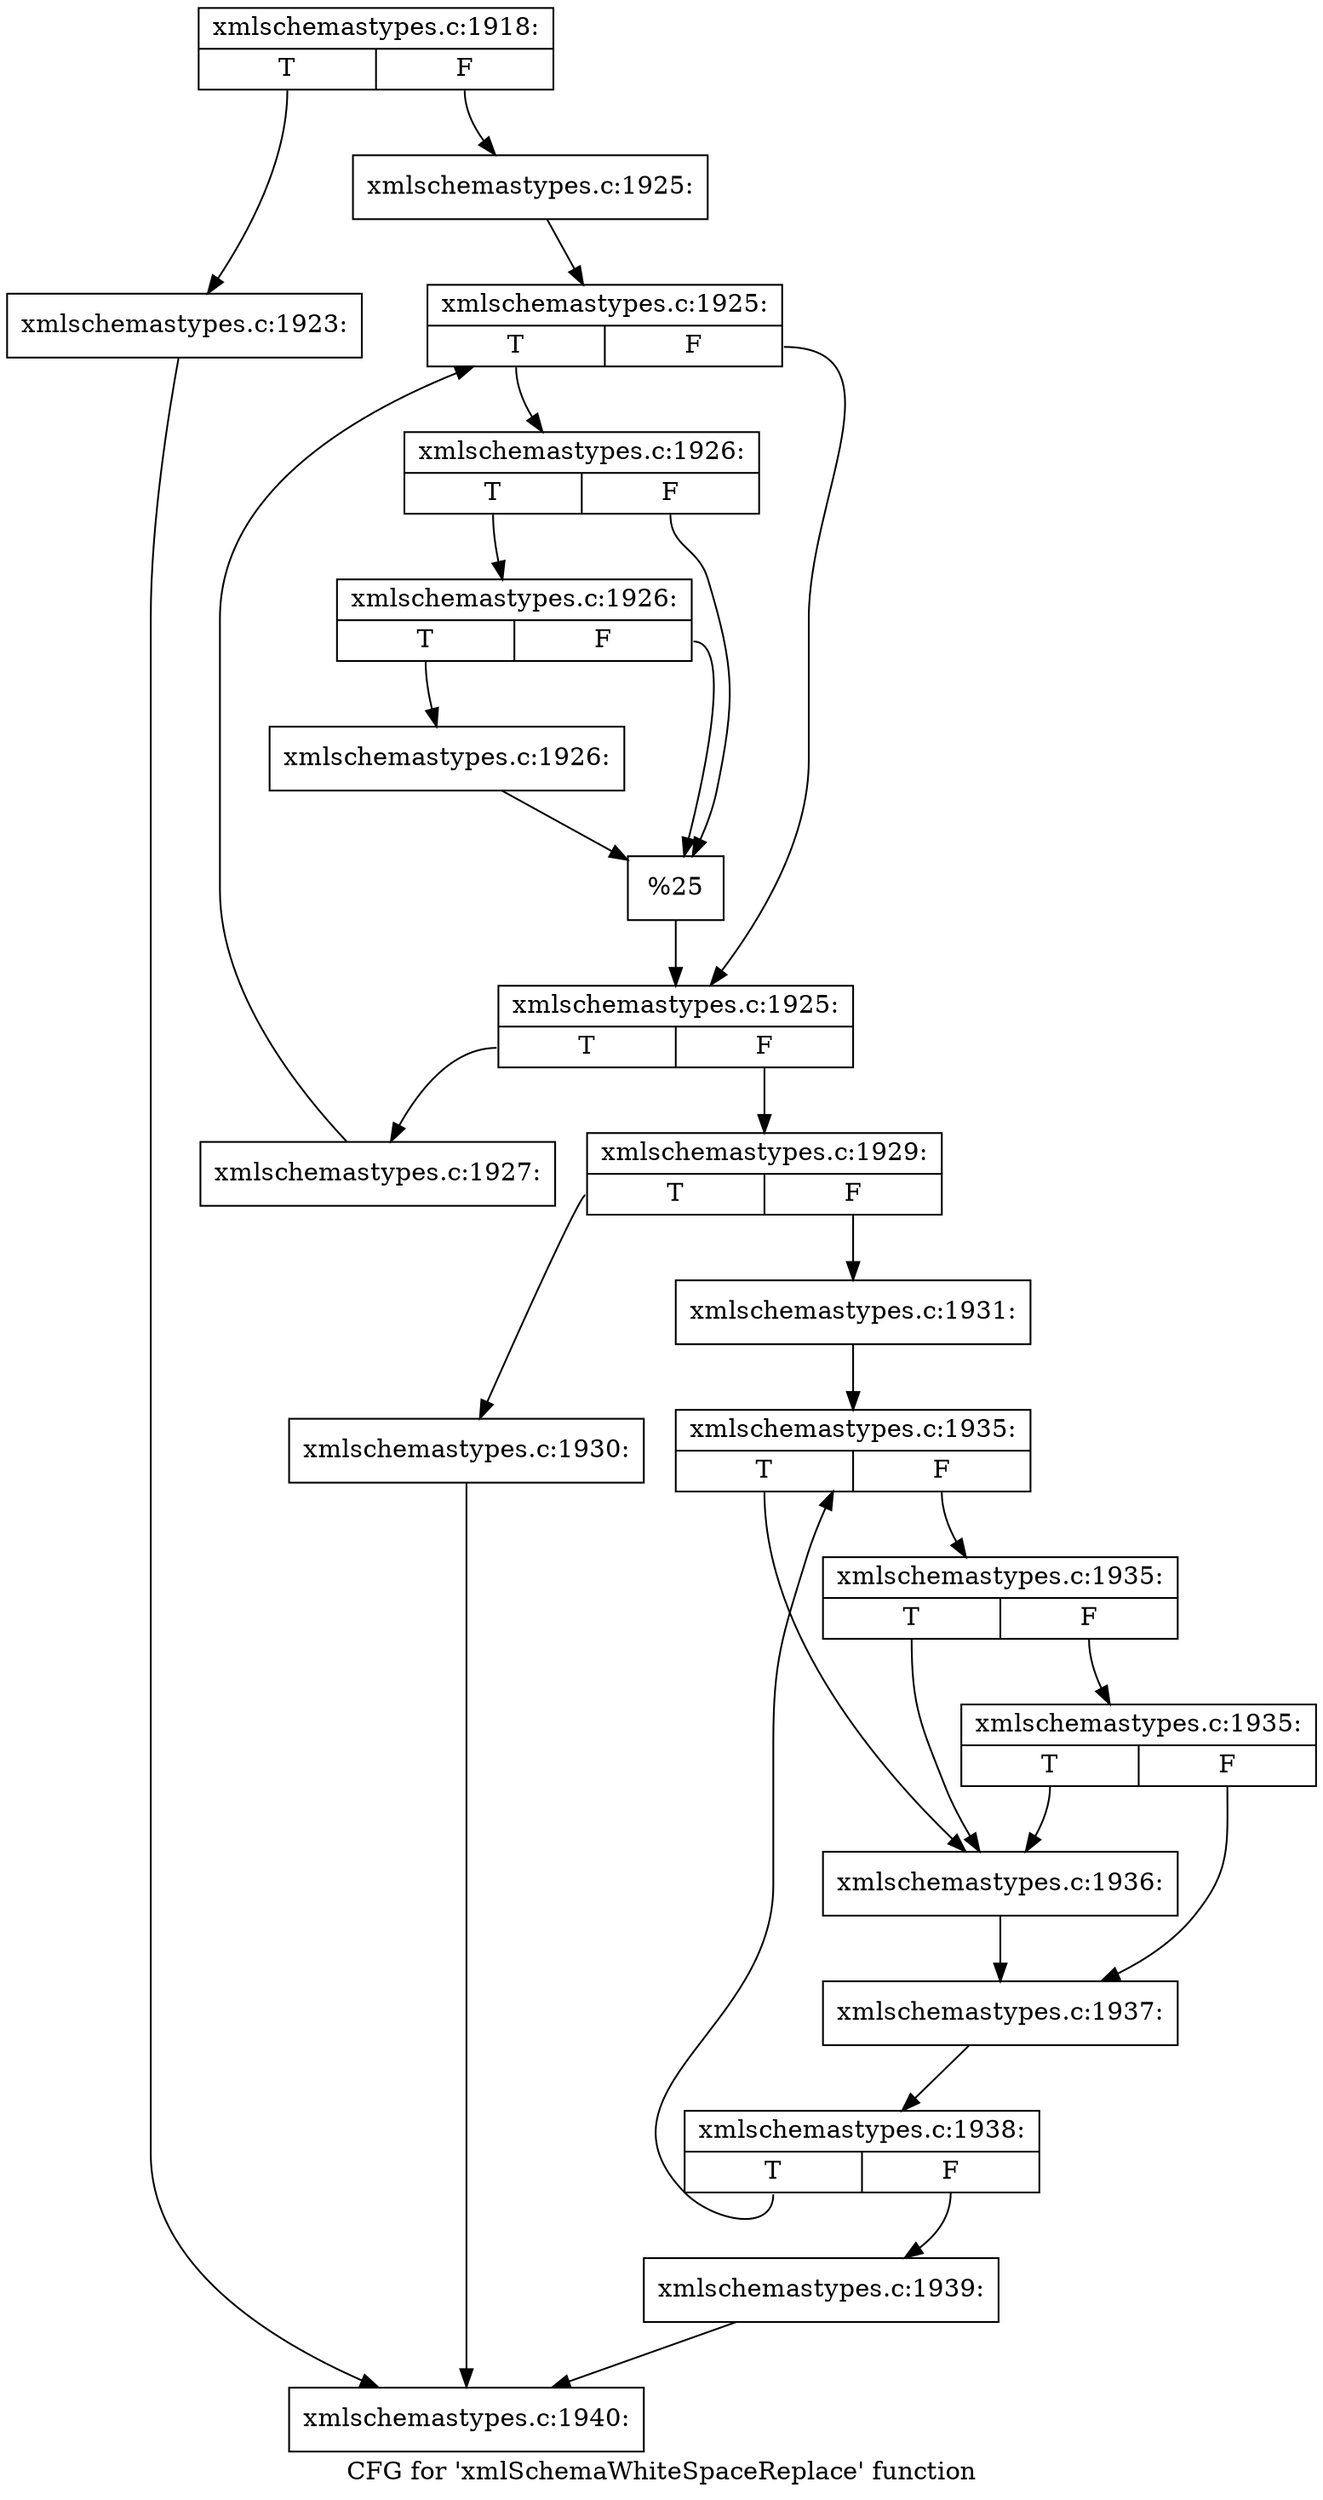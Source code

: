 digraph "CFG for 'xmlSchemaWhiteSpaceReplace' function" {
	label="CFG for 'xmlSchemaWhiteSpaceReplace' function";

	Node0x5644e60 [shape=record,label="{xmlschemastypes.c:1918:|{<s0>T|<s1>F}}"];
	Node0x5644e60:s0 -> Node0x5645df0;
	Node0x5644e60:s1 -> Node0x5645e40;
	Node0x5645df0 [shape=record,label="{xmlschemastypes.c:1923:}"];
	Node0x5645df0 -> Node0x55137b0;
	Node0x5645e40 [shape=record,label="{xmlschemastypes.c:1925:}"];
	Node0x5645e40 -> Node0x5646270;
	Node0x5646270 [shape=record,label="{xmlschemastypes.c:1925:|{<s0>T|<s1>F}}"];
	Node0x5646270:s0 -> Node0x5646520;
	Node0x5646270:s1 -> Node0x56464d0;
	Node0x5646520 [shape=record,label="{xmlschemastypes.c:1926:|{<s0>T|<s1>F}}"];
	Node0x5646520:s0 -> Node0x5646990;
	Node0x5646520:s1 -> Node0x56468f0;
	Node0x5646990 [shape=record,label="{xmlschemastypes.c:1926:|{<s0>T|<s1>F}}"];
	Node0x5646990:s0 -> Node0x5646940;
	Node0x5646990:s1 -> Node0x56468f0;
	Node0x5646940 [shape=record,label="{xmlschemastypes.c:1926:}"];
	Node0x5646940 -> Node0x56468f0;
	Node0x56468f0 [shape=record,label="{%25}"];
	Node0x56468f0 -> Node0x56464d0;
	Node0x56464d0 [shape=record,label="{xmlschemastypes.c:1925:|{<s0>T|<s1>F}}"];
	Node0x56464d0:s0 -> Node0x5647030;
	Node0x56464d0:s1 -> Node0x5646450;
	Node0x5647030 [shape=record,label="{xmlschemastypes.c:1927:}"];
	Node0x5647030 -> Node0x5646270;
	Node0x5646450 [shape=record,label="{xmlschemastypes.c:1929:|{<s0>T|<s1>F}}"];
	Node0x5646450:s0 -> Node0x5647870;
	Node0x5646450:s1 -> Node0x56478c0;
	Node0x5647870 [shape=record,label="{xmlschemastypes.c:1930:}"];
	Node0x5647870 -> Node0x55137b0;
	Node0x56478c0 [shape=record,label="{xmlschemastypes.c:1931:}"];
	Node0x56478c0 -> Node0x5648d60;
	Node0x5648d60 [shape=record,label="{xmlschemastypes.c:1935:|{<s0>T|<s1>F}}"];
	Node0x5648d60:s0 -> Node0x5648f10;
	Node0x5648d60:s1 -> Node0x5649000;
	Node0x5649000 [shape=record,label="{xmlschemastypes.c:1935:|{<s0>T|<s1>F}}"];
	Node0x5649000:s0 -> Node0x5648f10;
	Node0x5649000:s1 -> Node0x5648fb0;
	Node0x5648fb0 [shape=record,label="{xmlschemastypes.c:1935:|{<s0>T|<s1>F}}"];
	Node0x5648fb0:s0 -> Node0x5648f10;
	Node0x5648fb0:s1 -> Node0x5648f60;
	Node0x5648f10 [shape=record,label="{xmlschemastypes.c:1936:}"];
	Node0x5648f10 -> Node0x5648f60;
	Node0x5648f60 [shape=record,label="{xmlschemastypes.c:1937:}"];
	Node0x5648f60 -> Node0x5648d10;
	Node0x5648d10 [shape=record,label="{xmlschemastypes.c:1938:|{<s0>T|<s1>F}}"];
	Node0x5648d10:s0 -> Node0x5648d60;
	Node0x5648d10:s1 -> Node0x5648610;
	Node0x5648610 [shape=record,label="{xmlschemastypes.c:1939:}"];
	Node0x5648610 -> Node0x55137b0;
	Node0x55137b0 [shape=record,label="{xmlschemastypes.c:1940:}"];
}

